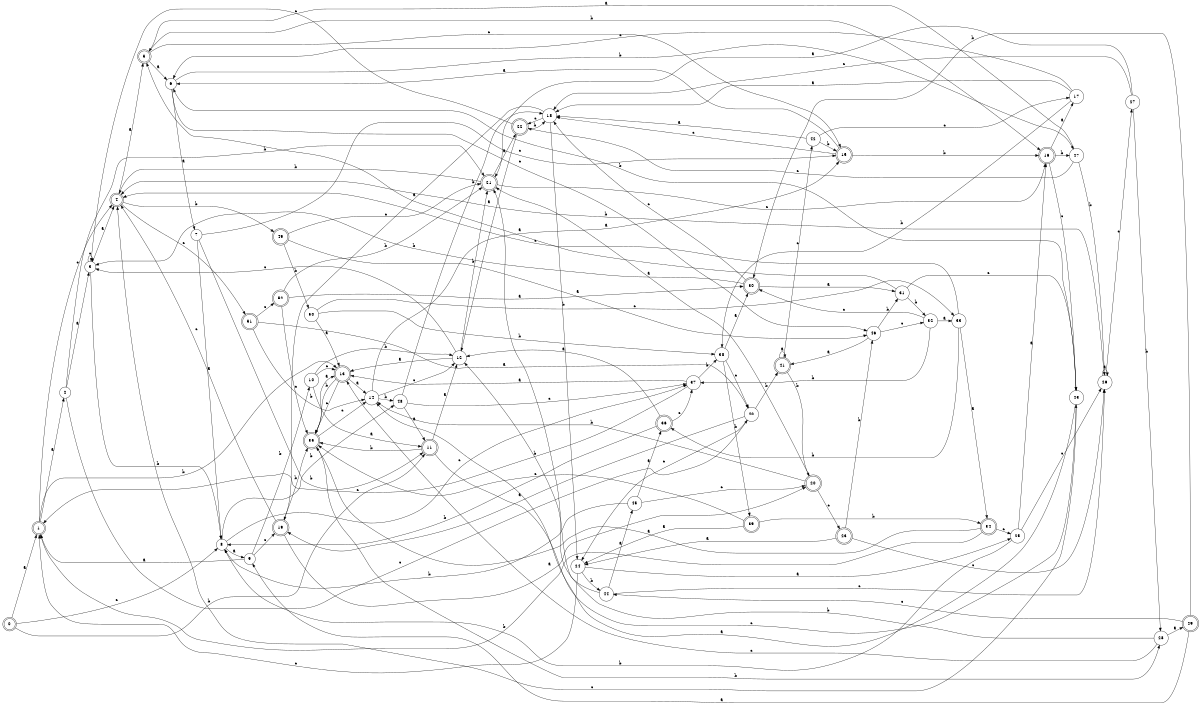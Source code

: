 digraph n43_3 {
__start0 [label="" shape="none"];

rankdir=LR;
size="8,5";

s0 [style="rounded,filled", color="black", fillcolor="white" shape="doublecircle", label="0"];
s1 [style="rounded,filled", color="black", fillcolor="white" shape="doublecircle", label="1"];
s2 [style="filled", color="black", fillcolor="white" shape="circle", label="2"];
s3 [style="filled", color="black", fillcolor="white" shape="circle", label="3"];
s4 [style="rounded,filled", color="black", fillcolor="white" shape="doublecircle", label="4"];
s5 [style="rounded,filled", color="black", fillcolor="white" shape="doublecircle", label="5"];
s6 [style="filled", color="black", fillcolor="white" shape="circle", label="6"];
s7 [style="filled", color="black", fillcolor="white" shape="circle", label="7"];
s8 [style="filled", color="black", fillcolor="white" shape="circle", label="8"];
s9 [style="filled", color="black", fillcolor="white" shape="circle", label="9"];
s10 [style="filled", color="black", fillcolor="white" shape="circle", label="10"];
s11 [style="rounded,filled", color="black", fillcolor="white" shape="doublecircle", label="11"];
s12 [style="filled", color="black", fillcolor="white" shape="circle", label="12"];
s13 [style="rounded,filled", color="black", fillcolor="white" shape="doublecircle", label="13"];
s14 [style="filled", color="black", fillcolor="white" shape="circle", label="14"];
s15 [style="rounded,filled", color="black", fillcolor="white" shape="doublecircle", label="15"];
s16 [style="rounded,filled", color="black", fillcolor="white" shape="doublecircle", label="16"];
s17 [style="filled", color="black", fillcolor="white" shape="circle", label="17"];
s18 [style="filled", color="black", fillcolor="white" shape="circle", label="18"];
s19 [style="rounded,filled", color="black", fillcolor="white" shape="doublecircle", label="19"];
s20 [style="rounded,filled", color="black", fillcolor="white" shape="doublecircle", label="20"];
s21 [style="rounded,filled", color="black", fillcolor="white" shape="doublecircle", label="21"];
s22 [style="rounded,filled", color="black", fillcolor="white" shape="doublecircle", label="22"];
s23 [style="rounded,filled", color="black", fillcolor="white" shape="doublecircle", label="23"];
s24 [style="filled", color="black", fillcolor="white" shape="circle", label="24"];
s25 [style="filled", color="black", fillcolor="white" shape="circle", label="25"];
s26 [style="filled", color="black", fillcolor="white" shape="circle", label="26"];
s27 [style="filled", color="black", fillcolor="white" shape="circle", label="27"];
s28 [style="filled", color="black", fillcolor="white" shape="circle", label="28"];
s29 [style="rounded,filled", color="black", fillcolor="white" shape="doublecircle", label="29"];
s30 [style="rounded,filled", color="black", fillcolor="white" shape="doublecircle", label="30"];
s31 [style="filled", color="black", fillcolor="white" shape="circle", label="31"];
s32 [style="filled", color="black", fillcolor="white" shape="circle", label="32"];
s33 [style="filled", color="black", fillcolor="white" shape="circle", label="33"];
s34 [style="rounded,filled", color="black", fillcolor="white" shape="doublecircle", label="34"];
s35 [style="rounded,filled", color="black", fillcolor="white" shape="doublecircle", label="35"];
s36 [style="rounded,filled", color="black", fillcolor="white" shape="doublecircle", label="36"];
s37 [style="filled", color="black", fillcolor="white" shape="circle", label="37"];
s38 [style="filled", color="black", fillcolor="white" shape="circle", label="38"];
s39 [style="rounded,filled", color="black", fillcolor="white" shape="doublecircle", label="39"];
s40 [style="filled", color="black", fillcolor="white" shape="circle", label="40"];
s41 [style="rounded,filled", color="black", fillcolor="white" shape="doublecircle", label="41"];
s42 [style="filled", color="black", fillcolor="white" shape="circle", label="42"];
s43 [style="filled", color="black", fillcolor="white" shape="circle", label="43"];
s44 [style="filled", color="black", fillcolor="white" shape="circle", label="44"];
s45 [style="filled", color="black", fillcolor="white" shape="circle", label="45"];
s46 [style="filled", color="black", fillcolor="white" shape="circle", label="46"];
s47 [style="filled", color="black", fillcolor="white" shape="circle", label="47"];
s48 [style="filled", color="black", fillcolor="white" shape="circle", label="48"];
s49 [style="rounded,filled", color="black", fillcolor="white" shape="doublecircle", label="49"];
s50 [style="filled", color="black", fillcolor="white" shape="circle", label="50"];
s51 [style="rounded,filled", color="black", fillcolor="white" shape="doublecircle", label="51"];
s52 [style="rounded,filled", color="black", fillcolor="white" shape="doublecircle", label="52"];
s0 -> s1 [label="a"];
s0 -> s11 [label="b"];
s0 -> s8 [label="c"];
s1 -> s2 [label="a"];
s1 -> s13 [label="b"];
s1 -> s4 [label="c"];
s2 -> s3 [label="a"];
s2 -> s21 [label="b"];
s2 -> s40 [label="c"];
s3 -> s4 [label="a"];
s3 -> s8 [label="b"];
s3 -> s3 [label="c"];
s4 -> s5 [label="a"];
s4 -> s49 [label="b"];
s4 -> s51 [label="c"];
s5 -> s6 [label="a"];
s5 -> s16 [label="b"];
s5 -> s15 [label="c"];
s6 -> s7 [label="a"];
s6 -> s47 [label="b"];
s6 -> s46 [label="c"];
s7 -> s8 [label="a"];
s7 -> s11 [label="b"];
s7 -> s15 [label="c"];
s8 -> s9 [label="a"];
s8 -> s48 [label="b"];
s8 -> s37 [label="c"];
s9 -> s1 [label="a"];
s9 -> s10 [label="b"];
s9 -> s19 [label="c"];
s10 -> s11 [label="a"];
s10 -> s12 [label="b"];
s10 -> s13 [label="c"];
s11 -> s12 [label="a"];
s11 -> s35 [label="b"];
s11 -> s43 [label="c"];
s12 -> s13 [label="a"];
s12 -> s21 [label="b"];
s12 -> s3 [label="c"];
s13 -> s14 [label="a"];
s13 -> s35 [label="b"];
s13 -> s35 [label="c"];
s14 -> s15 [label="a"];
s14 -> s48 [label="b"];
s14 -> s12 [label="c"];
s15 -> s6 [label="a"];
s15 -> s16 [label="b"];
s15 -> s18 [label="c"];
s16 -> s17 [label="a"];
s16 -> s47 [label="b"];
s16 -> s43 [label="c"];
s17 -> s18 [label="a"];
s17 -> s38 [label="b"];
s17 -> s6 [label="c"];
s18 -> s19 [label="a"];
s18 -> s24 [label="b"];
s18 -> s22 [label="c"];
s19 -> s20 [label="a"];
s19 -> s35 [label="b"];
s19 -> s4 [label="c"];
s20 -> s21 [label="a"];
s20 -> s14 [label="b"];
s20 -> s23 [label="c"];
s21 -> s22 [label="a"];
s21 -> s4 [label="b"];
s21 -> s16 [label="c"];
s22 -> s12 [label="a"];
s22 -> s18 [label="b"];
s22 -> s3 [label="c"];
s23 -> s24 [label="a"];
s23 -> s46 [label="b"];
s23 -> s26 [label="c"];
s24 -> s25 [label="a"];
s24 -> s44 [label="b"];
s24 -> s1 [label="c"];
s25 -> s16 [label="a"];
s25 -> s8 [label="b"];
s25 -> s26 [label="c"];
s26 -> s26 [label="a"];
s26 -> s4 [label="b"];
s26 -> s27 [label="c"];
s27 -> s21 [label="a"];
s27 -> s28 [label="b"];
s27 -> s18 [label="c"];
s28 -> s29 [label="a"];
s28 -> s21 [label="b"];
s28 -> s13 [label="c"];
s29 -> s9 [label="a"];
s29 -> s30 [label="b"];
s29 -> s44 [label="c"];
s30 -> s31 [label="a"];
s30 -> s3 [label="b"];
s30 -> s18 [label="c"];
s31 -> s5 [label="a"];
s31 -> s32 [label="b"];
s31 -> s43 [label="c"];
s32 -> s33 [label="a"];
s32 -> s37 [label="b"];
s32 -> s30 [label="c"];
s33 -> s34 [label="a"];
s33 -> s36 [label="b"];
s33 -> s4 [label="c"];
s34 -> s35 [label="a"];
s34 -> s1 [label="b"];
s34 -> s25 [label="c"];
s35 -> s13 [label="a"];
s35 -> s28 [label="b"];
s35 -> s14 [label="c"];
s36 -> s12 [label="a"];
s36 -> s8 [label="b"];
s36 -> s37 [label="c"];
s37 -> s13 [label="a"];
s37 -> s38 [label="b"];
s37 -> s1 [label="c"];
s38 -> s30 [label="a"];
s38 -> s39 [label="b"];
s38 -> s40 [label="c"];
s39 -> s24 [label="a"];
s39 -> s34 [label="b"];
s39 -> s35 [label="c"];
s40 -> s19 [label="a"];
s40 -> s41 [label="b"];
s40 -> s24 [label="c"];
s41 -> s41 [label="a"];
s41 -> s20 [label="b"];
s41 -> s42 [label="c"];
s42 -> s18 [label="a"];
s42 -> s15 [label="b"];
s42 -> s17 [label="c"];
s43 -> s14 [label="a"];
s43 -> s6 [label="b"];
s43 -> s4 [label="c"];
s44 -> s45 [label="a"];
s44 -> s12 [label="b"];
s44 -> s26 [label="c"];
s45 -> s36 [label="a"];
s45 -> s8 [label="b"];
s45 -> s20 [label="c"];
s46 -> s41 [label="a"];
s46 -> s31 [label="b"];
s46 -> s32 [label="c"];
s47 -> s5 [label="a"];
s47 -> s26 [label="b"];
s47 -> s22 [label="c"];
s48 -> s11 [label="a"];
s48 -> s18 [label="b"];
s48 -> s37 [label="c"];
s49 -> s46 [label="a"];
s49 -> s50 [label="b"];
s49 -> s21 [label="c"];
s50 -> s13 [label="a"];
s50 -> s38 [label="b"];
s50 -> s33 [label="c"];
s51 -> s40 [label="a"];
s51 -> s14 [label="b"];
s51 -> s52 [label="c"];
s52 -> s30 [label="a"];
s52 -> s21 [label="b"];
s52 -> s35 [label="c"];

}